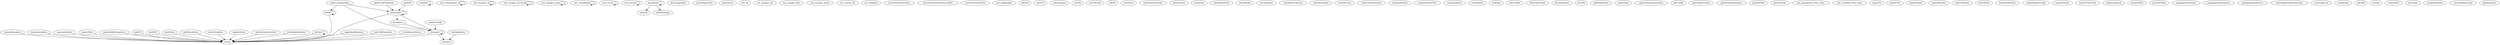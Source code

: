 /* Created by mdot for Matlab */
digraph m2html {
  make_autogenData -> dsImport;
  make_autogenData -> dsPlot;
  make_autogenData -> dsSimulate;
  template -> template;
  test_autogenDirs_all -> test_autogenDirs_all;
  test_autogen_all -> test_autogen_all;
  test_autogen_all_localfn -> test_autogen_all_localfn;
  test_autogen_query -> test_autogen_query;
  test_checkModel -> test_checkModel;
  test_strrep -> test_strrep;
  test_strrep2 -> test_strrep2;
  analyzeStudy -> dsImport;
  applyModifications -> strrep;
  calcCellProperties -> strrep;
  calcSpikeSync -> dsSelect;
  checkSpecification -> strrep;
  classifyEquation -> strrep;
  dynasim2odefun -> strrep;
  generateModel -> strrep;
  importPlots -> strrep;
  mergeData -> mergeData;
  mergeData -> xPlt2ds;
  mergeData -> xPlt2dsImage;
  parseModelEquations -> strrep;
  plotFR -> strrep;
  plotFR2 -> strrep;
  plotStudy -> strrep;
  plotWaveforms -> strrep;
  probeCellProperties -> dsSimulate;
  probeFI -> dsSimulate;
  selectVariables -> strrep;
  updateStudy -> strrep;
  writeDynaSimSolver -> strrep;
  writeMatlabSolver -> strrep;
  dsAnalyze -> dsImport;
  dsImport -> strrep;
  dsImport -> dsImport;
  dsImport -> dsSelect;
  dsPlot -> strrep;
  dsPlot -> dsPlot;
  dsPlot2 -> strrep;
  dsPlot2 -> dsPlot2;
  dsSimulate -> strrep;
  dsSimulate -> dsAnalyze;
  dsSimulate -> dsImport;
  dsSimulate -> dsSimulate;

  getAutogenDirs [URL="functions/+ds/+unit/getAutogenDirs.html"];
  getAutogenFiles [URL="functions/+ds/+unit/getAutogenFiles.html"];
  inputQuery [URL="functions/+ds/+unit/inputQuery.html"];
  make_autogenData [URL="functions/+ds/+unit/make_autogenData.html"];
  run_all [URL="functions/+ds/+unit/run_all.html"];
  run_autogen_all [URL="functions/+ds/+unit/run_autogen_all.html"];
  run_autogen_dirs [URL="functions/+ds/+unit/run_autogen_dirs.html"];
  run_autogen_query [URL="functions/+ds/+unit/run_autogen_query.html"];
  run_custom_all [URL="functions/+ds/+unit/run_custom_all.html"];
  run_template [URL="functions/+ds/+unit/run_template.html"];
  saveAutoGenTestData [URL="functions/+ds/+unit/saveAutoGenTestData.html"];
  saveAutoGenTestDataLocalFn [URL="functions/+ds/+unit/saveAutoGenTestDataLocalFn.html"];
  saveAutoGenTestDir [URL="functions/+ds/+unit/saveAutoGenTestDir.html"];
  save_figHandles [URL="functions/+ds/+unit/save_figHandles.html"];
  template [URL="functions/+ds/+unit/template.html"];
  test_autogenDirs_all [URL="functions/+ds/+unit/test_autogenDirs_all.html"];
  test_autogen_all [URL="functions/+ds/+unit/test_autogen_all.html"];
  test_autogen_all_localfn [URL="functions/+ds/+unit/test_autogen_all_localfn.html"];
  test_autogen_query [URL="functions/+ds/+unit/test_autogen_query.html"];
  test_checkModel [URL="functions/+ds/+unit/test_checkModel.html"];
  test_strrep [URL="functions/+ds/+unit/test_strrep.html"];
  test_strrep2 [URL="functions/+ds/+unit/test_strrep2.html"];
  all2xPlt [URL="functions/+ds/all2xPlt.html"];
  analyzeStudy [URL="functions/+ds/analyzeStudy.html"];
  applyModifications [URL="functions/+ds/applyModifications.html"];
  calcACF [URL="functions/+ds/calcACF.html"];
  calcAverages [URL="functions/+ds/calcAverages.html"];
  calcCellProperties [URL="functions/+ds/calcCellProperties.html"];
  calcFR [URL="functions/+ds/calcFR.html"];
  calcFRmulti [URL="functions/+ds/calcFRmulti.html"];
  calcISI [URL="functions/+ds/calcISI.html"];
  calcPower [URL="functions/+ds/calcPower.html"];
  calcSpikeSync [URL="functions/+ds/calcSpikeSync.html"];
  calcSumOverFields [URL="functions/+ds/calcSumOverFields.html"];
  checkCovary [URL="functions/+ds/checkCovary.html"];
  checkData [URL="functions/+ds/checkData.html"];
  checkHostPaths [URL="functions/+ds/checkHostPaths.html"];
  checkModel [URL="functions/+ds/checkModel.html"];
  checkOptions [URL="functions/+ds/checkOptions.html"];
  checkSolverOptions [URL="functions/+ds/checkSolverOptions.html"];
  checkSpecification [URL="functions/+ds/checkSpecification.html"];
  checkStudyinfo [URL="functions/+ds/checkStudyinfo.html"];
  checkVersion [URL="functions/+ds/checkVersion.html"];
  classifyEquation [URL="functions/+ds/classifyEquation.html"];
  collectVariedParams [URL="functions/+ds/collectVariedParams.html"];
  combineModels [URL="functions/+ds/combineModels.html"];
  compareSolveFiles [URL="functions/+ds/compareSolveFiles.html"];
  computeRaster [URL="functions/+ds/computeRaster.html"];
  createBatch [URL="functions/+ds/createBatch.html"];
  cropData [URL="functions/+ds/cropData.html"];
  data2Table [URL="functions/+ds/data2Table.html"];
  dataField2Table [URL="functions/+ds/dataField2Table.html"];
  decimateData [URL="functions/+ds/decimateData.html"];
  ds2xPlt [URL="functions/+ds/ds2xPlt.html"];
  dynasim2odefun [URL="functions/+ds/dynasim2odefun.html"];
  editModelFiles [URL="functions/+ds/editModelFiles.html"];
  exportData [URL="functions/+ds/exportData.html"];
  generateDocumentation [URL="functions/+ds/generateDocumentation.html"];
  generateModel [URL="functions/+ds/generateModel.html"];
  getConfig [URL="functions/+ds/getConfig.html"];
  getOutputCounts [URL="functions/+ds/getOutputCounts.html"];
  getParentNamespace [URL="functions/+ds/getParentNamespace.html"];
  getRootPath [URL="functions/+ds/getRootPath.html"];
  getSolveFile [URL="functions/+ds/getSolveFile.html"];
  get_populations_from_meta [URL="functions/+ds/get_populations_from_meta.html"];
  get_variables_from_meta [URL="functions/+ds/get_variables_from_meta.html"];
  img2xPlt [URL="functions/+ds/img2xPlt.html"];
  importCSV [URL="functions/+ds/importCSV.html"];
  importModel [URL="functions/+ds/importModel.html"];
  importPlots [URL="functions/+ds/importPlots.html"];
  importResults [URL="functions/+ds/importResults.html"];
  indexToBlocks [URL="functions/+ds/indexToBlocks.html"];
  isDevMode [URL="functions/+ds/isDevMode.html"];
  locateModelFiles [URL="functions/+ds/locateModelFiles.html"];
  makeDefaultConfig [URL="functions/+ds/makeDefaultConfig.html"];
  mergeData [URL="functions/+ds/mergeData.html"];
  monitorStudy [URL="functions/+ds/monitorStudy.html"];
  nameFromVaried [URL="functions/+ds/nameFromVaried.html"];
  options2Keyval [URL="functions/+ds/options2Keyval.html"];
  parseModelEquations [URL="functions/+ds/parseModelEquations.html"];
  plotFR [URL="functions/+ds/plotFR.html"];
  plotFR2 [URL="functions/+ds/plotFR2.html"];
  plotStudy [URL="functions/+ds/plotStudy.html"];
  plotWaveforms [URL="functions/+ds/plotWaveforms.html"];
  prepareMEX [URL="functions/+ds/prepareMEX.html"];
  previewTable [URL="functions/+ds/previewTable.html"];
  probeCellProperties [URL="functions/+ds/probeCellProperties.html"];
  probeFI [URL="functions/+ds/probeFI.html"];
  propagateFunctions [URL="functions/+ds/propagateFunctions.html"];
  propagateNamespaces [URL="functions/+ds/propagateNamespaces.html"];
  propagateParameters [URL="functions/+ds/propagateParameters.html"];
  rearrangeStudies2Neurons [URL="functions/+ds/rearrangeStudies2Neurons.html"];
  removeKeyval [URL="functions/+ds/removeKeyval.html"];
  selectVariables [URL="functions/+ds/selectVariables.html"];
  setupStudy [URL="functions/+ds/setupStudy.html"];
  specdiff [URL="functions/+ds/specdiff.html"];
  strrep [URL="functions/+ds/strrep.html"];
  strrep2 [URL="functions/+ds/strrep2.html"];
  studyinfoIO [URL="functions/+ds/studyinfoIO.html"];
  thevEquiv [URL="functions/+ds/thevEquiv.html"];
  unzipDemoData [URL="functions/+ds/unzipDemoData.html"];
  updateStudy [URL="functions/+ds/updateStudy.html"];
  vary2Modifications [URL="functions/+ds/vary2Modifications.html"];
  writeDynaSimSolver [URL="functions/+ds/writeDynaSimSolver.html"];
  writeMatlabSolver [URL="functions/+ds/writeMatlabSolver.html"];
  xPlt2ds [URL="functions/+ds/xPlt2ds.html"];
  xPlt2dsImage [URL="functions/+ds/xPlt2dsImage.html"];
  zipDemoData [URL="functions/+ds/zipDemoData.html"];
  dsAnalyze [URL="functions/dsAnalyze.html"];
  dsImport [URL="functions/dsImport.html"];
  dsPlot [URL="functions/dsPlot.html"];
  dsPlot2 [URL="functions/dsPlot2.html"];
  dsSelect [URL="functions/dsSelect.html"];
  dsSimulate [URL="functions/dsSimulate.html"];
}